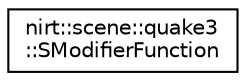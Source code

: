 digraph "Graphical Class Hierarchy"
{
 // LATEX_PDF_SIZE
  edge [fontname="Helvetica",fontsize="10",labelfontname="Helvetica",labelfontsize="10"];
  node [fontname="Helvetica",fontsize="10",shape=record];
  rankdir="LR";
  Node0 [label="nirt::scene::quake3\l::SModifierFunction",height=0.2,width=0.4,color="black", fillcolor="white", style="filled",URL="$structnirt_1_1scene_1_1quake3_1_1SModifierFunction.html",tooltip=" "];
}
